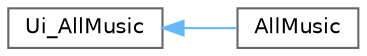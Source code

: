 digraph "类继承关系图"
{
 // LATEX_PDF_SIZE
  bgcolor="transparent";
  edge [fontname=Helvetica,fontsize=10,labelfontname=Helvetica,labelfontsize=10];
  node [fontname=Helvetica,fontsize=10,shape=box,height=0.2,width=0.4];
  rankdir="LR";
  Node0 [id="Node000000",label="Ui_AllMusic",height=0.2,width=0.4,color="grey40", fillcolor="white", style="filled",URL="$class_ui___all_music.html",tooltip=" "];
  Node0 -> Node1 [id="edge468_Node000000_Node000001",dir="back",color="steelblue1",style="solid",tooltip=" "];
  Node1 [id="Node000001",label="AllMusic",height=0.2,width=0.4,color="grey40", fillcolor="white", style="filled",URL="$class_ui_1_1_all_music.html",tooltip=" "];
}
